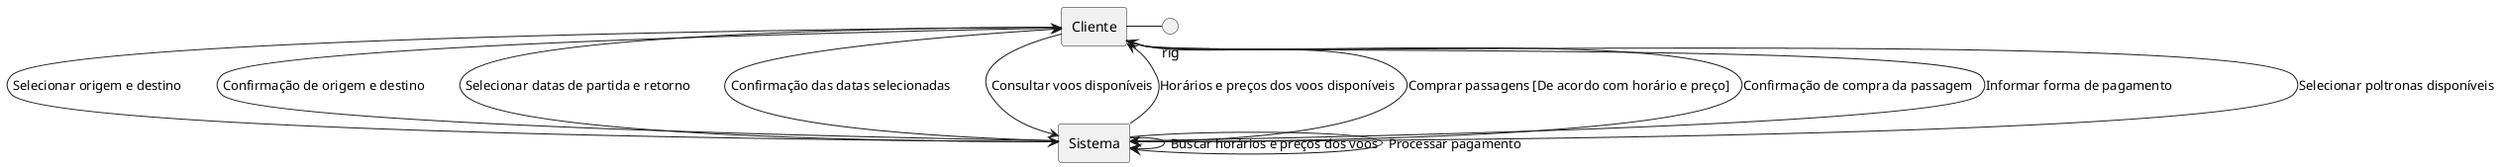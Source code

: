 @startuml
skinparam linestyle ortho
rectangle "Cliente" as cliente
rectangle "Sistema" as sistema

cliente -right-> sistema: Selecionar origem e destino
sistema -left-> cliente: Confirmação de origem e destino

cliente -right-> sistema: Selecionar datas de partida e retorno
sistema -left-> cliente: Confirmação das datas selecionadas

cliente -right-> sistema: Consultar voos disponíveis
sistema -down-> sistema: Buscar horários e preços dos voos
sistema -left-> cliente: Horários e preços dos voos disponíveis

cliente -right-> sistema: Comprar passagens [De acordo com horário e preço]
sistema -down-> cliente: Selecionar poltronas disponíveis
cliente -down-> sistema: Informar forma de pagamento
sistema -down-> sistema: Processar pagamento
sistema -left-> cliente: Confirmação de compra da passagem

cliente -rig
